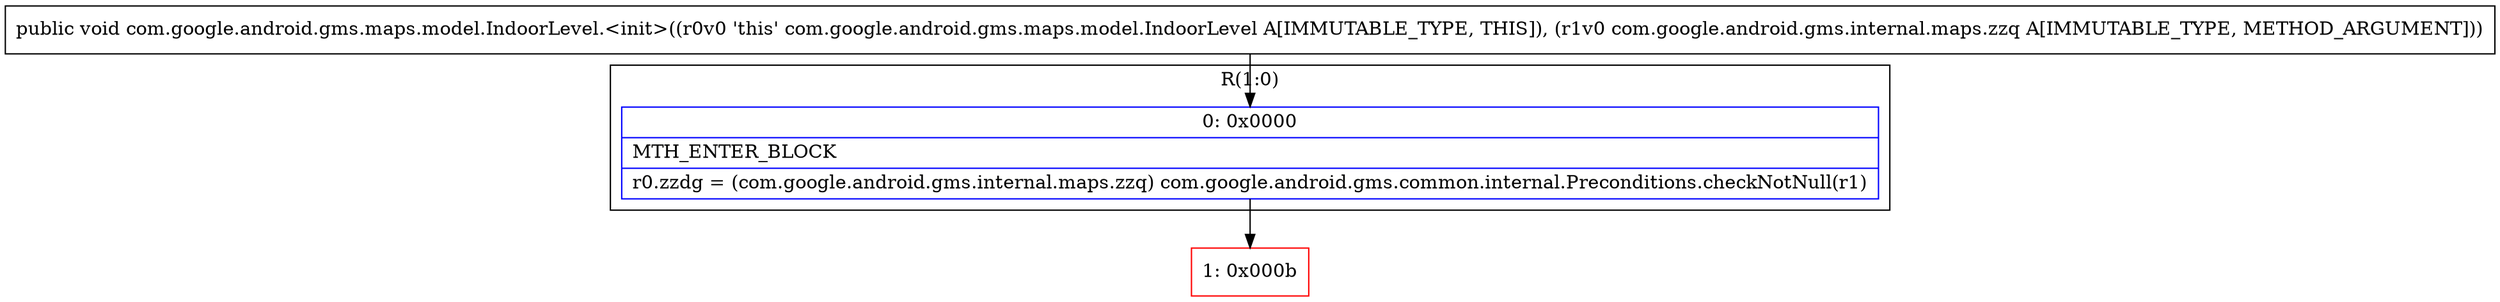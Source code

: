 digraph "CFG forcom.google.android.gms.maps.model.IndoorLevel.\<init\>(Lcom\/google\/android\/gms\/internal\/maps\/zzq;)V" {
subgraph cluster_Region_724602894 {
label = "R(1:0)";
node [shape=record,color=blue];
Node_0 [shape=record,label="{0\:\ 0x0000|MTH_ENTER_BLOCK\l|r0.zzdg = (com.google.android.gms.internal.maps.zzq) com.google.android.gms.common.internal.Preconditions.checkNotNull(r1)\l}"];
}
Node_1 [shape=record,color=red,label="{1\:\ 0x000b}"];
MethodNode[shape=record,label="{public void com.google.android.gms.maps.model.IndoorLevel.\<init\>((r0v0 'this' com.google.android.gms.maps.model.IndoorLevel A[IMMUTABLE_TYPE, THIS]), (r1v0 com.google.android.gms.internal.maps.zzq A[IMMUTABLE_TYPE, METHOD_ARGUMENT])) }"];
MethodNode -> Node_0;
Node_0 -> Node_1;
}

